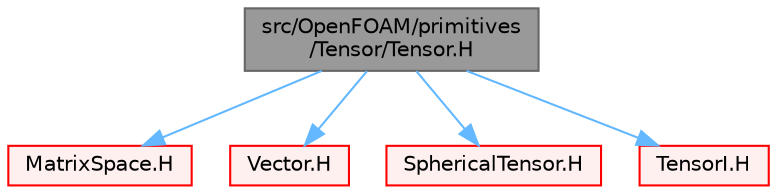digraph "src/OpenFOAM/primitives/Tensor/Tensor.H"
{
 // LATEX_PDF_SIZE
  bgcolor="transparent";
  edge [fontname=Helvetica,fontsize=10,labelfontname=Helvetica,labelfontsize=10];
  node [fontname=Helvetica,fontsize=10,shape=box,height=0.2,width=0.4];
  Node1 [id="Node000001",label="src/OpenFOAM/primitives\l/Tensor/Tensor.H",height=0.2,width=0.4,color="gray40", fillcolor="grey60", style="filled", fontcolor="black",tooltip=" "];
  Node1 -> Node2 [id="edge1_Node000001_Node000002",color="steelblue1",style="solid",tooltip=" "];
  Node2 [id="Node000002",label="MatrixSpace.H",height=0.2,width=0.4,color="red", fillcolor="#FFF0F0", style="filled",URL="$MatrixSpace_8H.html",tooltip=" "];
  Node1 -> Node77 [id="edge2_Node000001_Node000077",color="steelblue1",style="solid",tooltip=" "];
  Node77 [id="Node000077",label="Vector.H",height=0.2,width=0.4,color="red", fillcolor="#FFF0F0", style="filled",URL="$Vector_8H.html",tooltip=" "];
  Node1 -> Node80 [id="edge3_Node000001_Node000080",color="steelblue1",style="solid",tooltip=" "];
  Node80 [id="Node000080",label="SphericalTensor.H",height=0.2,width=0.4,color="red", fillcolor="#FFF0F0", style="filled",URL="$SphericalTensor_8H.html",tooltip=" "];
  Node1 -> Node82 [id="edge4_Node000001_Node000082",color="steelblue1",style="solid",tooltip=" "];
  Node82 [id="Node000082",label="TensorI.H",height=0.2,width=0.4,color="red", fillcolor="#FFF0F0", style="filled",URL="$TensorI_8H.html",tooltip=" "];
}
